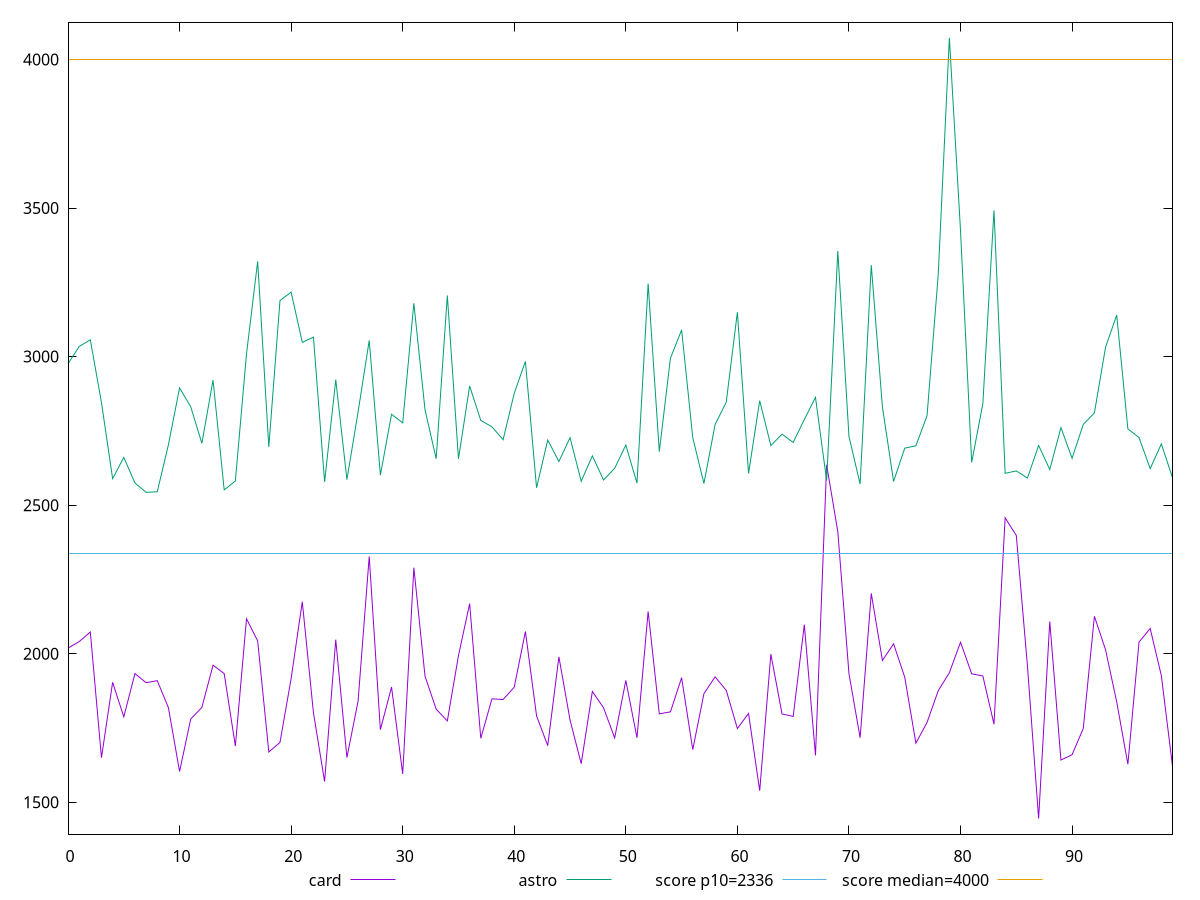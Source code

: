 reset

$card <<EOF
0 2019.163
1 2040.7504999999999
2 2073.2435
3 1649.9940000000001
4 1903.7160000000003
5 1787.58
6 1933.2420000000002
7 1902.5399999999995
8 1909.3324999999998
9 1818.53
10 1603.596
11 1780.2930000000001
12 1819.3574999999998
13 1961.4850000000001
14 1933.1059999999998
15 1689.484
16 2117.684
17 2043.0460000000003
18 1669.3490000000002
19 1701.486
20 1916.5225
21 2175.0699999999997
22 1801.2710000000002
23 1569.7199999999998
24 2047.3300000000002
25 1650.6479999999997
26 1840.27
27 2327.376
28 1744.3740000000003
29 1887.8019999999997
30 1595.5299999999997
31 2289.6224999999995
32 1924.6180000000002
33 1813.389
34 1773.8849999999998
35 1993.8555000000001
36 2168.5
37 1715.4015000000002
38 1848.248
39 1845.834
40 1887.6419999999998
41 2074.8424999999997
42 1790.6040000000003
43 1690.779
44 1989.54
45 1777.0279999999998
46 1629.9629999999997
47 1873.074
48 1818.2600000000004
49 1716.6740000000002
50 1910.1039999999996
51 1717.2209999999998
52 2142.3775
53 1797.61
54 1804.3885
55 1919.391
56 1677.258
57 1865.4589999999998
58 1922.1440000000002
59 1876.6799999999998
60 1748.3280000000002
61 1799.0579999999998
62 1538.8600000000001
63 1998.6535
64 1797.422
65 1788.9669000000001
66 2097.8639999999996
67 1657.817
68 2636.062
69 2410.8824999999997
70 1933.1309999999999
71 1717.23
72 2203.17
73 1977.366
74 2033.2635
75 1921.0750000000003
76 1699.1130000000003
77 1768.8519999999999
78 1875.4660000000003
79 1936.0639999999999
80 2038.7575000000002
81 1932.4829999999997
82 1925.12
83 1762.7560000000003
84 2457.335
85 2398.0975
86 1958.0749999999998
87 1445.3890000000001
88 2108.4185
89 1642.2400000000002
90 1660.2569999999996
91 1748.079
92 2125.9725
93 2013.2769999999998
94 1837.8999999999996
95 1627.9919999999997
96 2039.1670000000001
97 2084.9455
98 1926.378
99 1621.605
EOF

$astro <<EOF
0 2976.1799999999994
1 3033.964
2 3056.583
3 2845.3379999999997
4 2589.328
5 2660.774
6 2574.701
7 2543.214
8 2545.152
9 2703.407
10 2894.5649999999996
11 2831.336
12 2708.1760000000004
13 2921.1810000000005
14 2551.503
15 2581.361999999999
16 3009.014
17 3320.59
18 2696.122
19 3188.6479999999997
20 3217.1059999999998
21 3047.999
22 3065.6240000000003
23 2578.4159999999993
24 2922.398
25 2586.138
26 2813.4570000000003
27 3054.587
28 2601.097
29 2805.95
30 2776.972
31 3179.681
32 2821.076
33 2656.374
34 3205.9479999999994
35 2655.928
36 2901.0860000000002
37 2785.2569999999996
38 2763.7210000000005
39 2720.413
40 2877.004
41 2983.862
42 2558.581
43 2719.429
44 2647.016
45 2727.288
46 2580.5109999999995
47 2666.029
48 2584.84
49 2624
50 2702.359
51 2574.237
52 3245.447
53 2680.365
54 2994.6580000000004
55 3089.865
56 2727.219
57 2572.922
58 2771.395
59 2846.6440000000002
60 3149.536
61 2606.952
62 2851.8745
63 2700.6409999999996
64 2738.958
65 2711.13
66 2788.5199999999995
67 2862.926
68 2582.865
69 3355.1759999999995
70 2731.407
71 2571.171
72 3307.8920000000003
73 2830.362
74 2579.8700000000003
75 2692.0370000000003
76 2700.057
77 2801.2750000000005
78 3274.9390000000003
79 4072.702
80 3424.0560000000005
81 2644.087
82 2841.464
83 3492.2970000000005
84 2607.268
85 2615.285
86 2591.1749999999997
87 2701.135
88 2620.15
89 2761.072
90 2657.7
91 2771.8079999999995
92 2810.422
93 3031.849
94 3139.693
95 2756.643
96 2727.75
97 2622.9480000000003
98 2706.2509999999997
99 2592.629
EOF

set key outside below
set xrange [0:99]
set yrange [1392.84274:4125.24826]
set trange [1392.84274:4125.24826]
set terminal svg size 640, 520 enhanced background rgb 'white'
set output "reports/report_00028_2021-02-24T12-49-42.674Z/first-contentful-paint/comparison/line/2_vs_3.svg"

plot $card title "card" with line, \
     $astro title "astro" with line, \
     2336 title "score p10=2336", \
     4000 title "score median=4000"

reset
